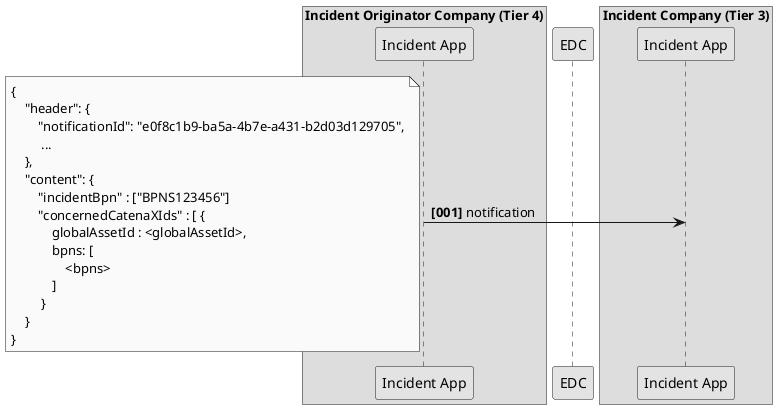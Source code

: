 @startuml
skinparam monochrome true
skinparam shadowing false
skinparam defaultFontName "Architects daughter"

autonumber "<b>[000]"

box Incident Originator Company (Tier 4)
    participant "Incident App" as BusinessApp_Tier_4
end box

participant EDC

box Incident Company (Tier 3)
participant "Incident App" as BusinessApp_Tier_3


BusinessApp_Tier_4 -> BusinessApp_Tier_3 : notification
note left
{
    "header": {
        "notificationId": "e0f8c1b9-ba5a-4b7e-a431-b2d03d129705",
         ...
    },
    "content": {
        "incidentBpn" : ["BPNS123456"]
        "concernedCatenaXIds" : [ {
            globalAssetId : <globalAssetId>,
            bpns: [
                <bpns>
            ]
         }
    }
}
end note



@enduml